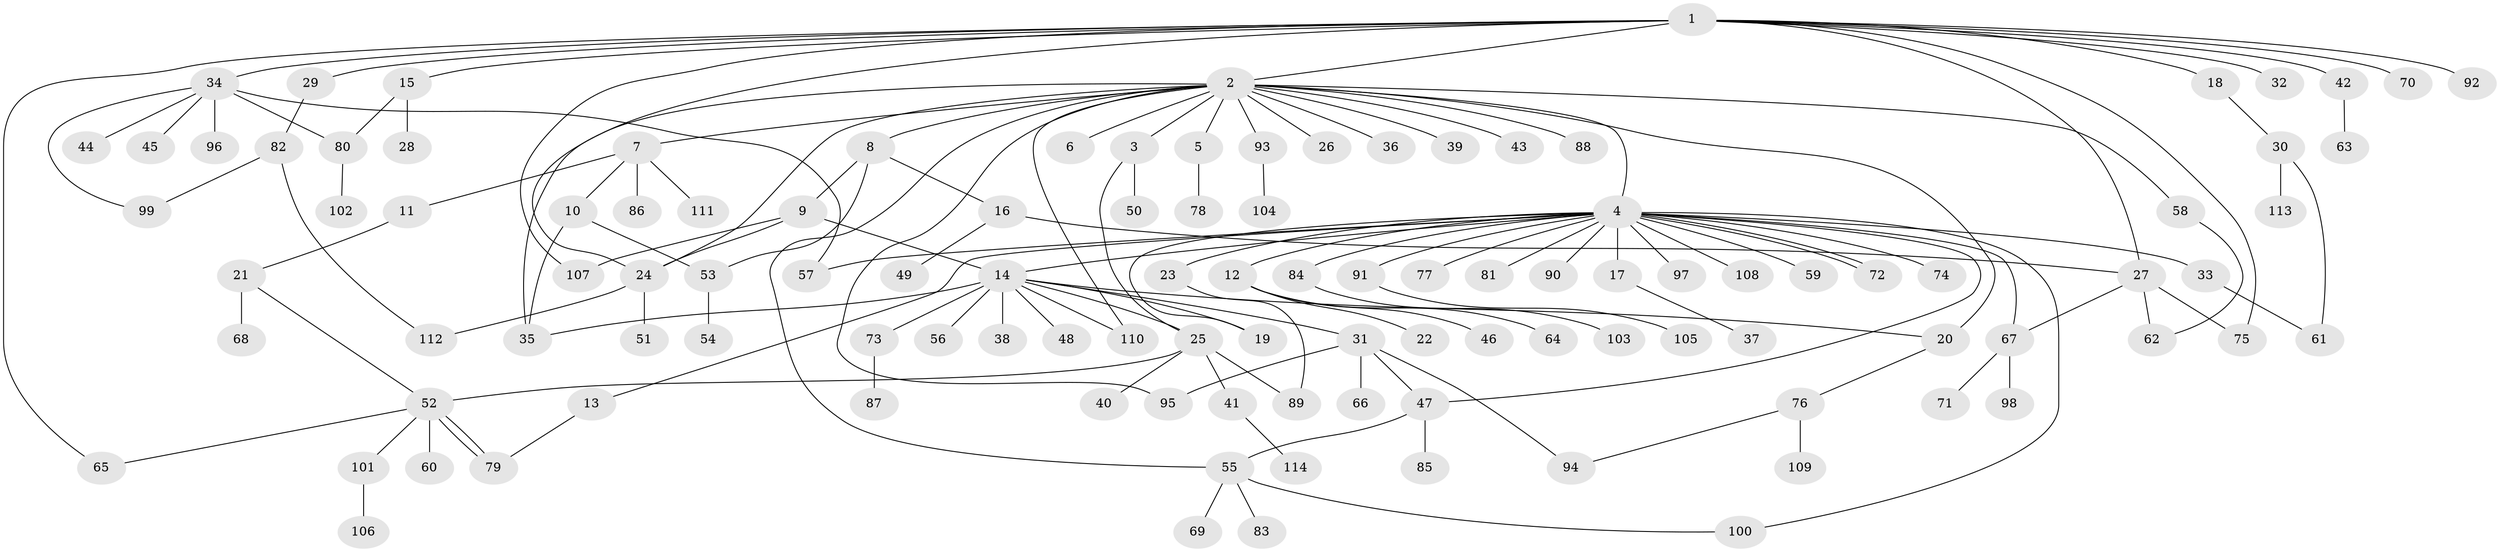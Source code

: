 // Generated by graph-tools (version 1.1) at 2025/01/03/09/25 03:01:52]
// undirected, 114 vertices, 144 edges
graph export_dot {
graph [start="1"]
  node [color=gray90,style=filled];
  1;
  2;
  3;
  4;
  5;
  6;
  7;
  8;
  9;
  10;
  11;
  12;
  13;
  14;
  15;
  16;
  17;
  18;
  19;
  20;
  21;
  22;
  23;
  24;
  25;
  26;
  27;
  28;
  29;
  30;
  31;
  32;
  33;
  34;
  35;
  36;
  37;
  38;
  39;
  40;
  41;
  42;
  43;
  44;
  45;
  46;
  47;
  48;
  49;
  50;
  51;
  52;
  53;
  54;
  55;
  56;
  57;
  58;
  59;
  60;
  61;
  62;
  63;
  64;
  65;
  66;
  67;
  68;
  69;
  70;
  71;
  72;
  73;
  74;
  75;
  76;
  77;
  78;
  79;
  80;
  81;
  82;
  83;
  84;
  85;
  86;
  87;
  88;
  89;
  90;
  91;
  92;
  93;
  94;
  95;
  96;
  97;
  98;
  99;
  100;
  101;
  102;
  103;
  104;
  105;
  106;
  107;
  108;
  109;
  110;
  111;
  112;
  113;
  114;
  1 -- 2;
  1 -- 15;
  1 -- 18;
  1 -- 24;
  1 -- 27;
  1 -- 29;
  1 -- 32;
  1 -- 34;
  1 -- 42;
  1 -- 65;
  1 -- 70;
  1 -- 75;
  1 -- 92;
  1 -- 107;
  2 -- 3;
  2 -- 4;
  2 -- 5;
  2 -- 6;
  2 -- 7;
  2 -- 8;
  2 -- 20;
  2 -- 24;
  2 -- 26;
  2 -- 35;
  2 -- 36;
  2 -- 39;
  2 -- 43;
  2 -- 55;
  2 -- 58;
  2 -- 88;
  2 -- 93;
  2 -- 95;
  2 -- 110;
  3 -- 25;
  3 -- 50;
  4 -- 12;
  4 -- 13;
  4 -- 14;
  4 -- 17;
  4 -- 19;
  4 -- 23;
  4 -- 33;
  4 -- 47;
  4 -- 57;
  4 -- 59;
  4 -- 67;
  4 -- 72;
  4 -- 72;
  4 -- 74;
  4 -- 77;
  4 -- 81;
  4 -- 84;
  4 -- 90;
  4 -- 91;
  4 -- 97;
  4 -- 100;
  4 -- 108;
  5 -- 78;
  7 -- 10;
  7 -- 11;
  7 -- 86;
  7 -- 111;
  8 -- 9;
  8 -- 16;
  8 -- 53;
  9 -- 14;
  9 -- 24;
  9 -- 107;
  10 -- 35;
  10 -- 53;
  11 -- 21;
  12 -- 22;
  12 -- 46;
  12 -- 64;
  13 -- 79;
  14 -- 19;
  14 -- 20;
  14 -- 25;
  14 -- 31;
  14 -- 35;
  14 -- 38;
  14 -- 48;
  14 -- 56;
  14 -- 73;
  14 -- 110;
  15 -- 28;
  15 -- 80;
  16 -- 27;
  16 -- 49;
  17 -- 37;
  18 -- 30;
  20 -- 76;
  21 -- 52;
  21 -- 68;
  23 -- 89;
  24 -- 51;
  24 -- 112;
  25 -- 40;
  25 -- 41;
  25 -- 52;
  25 -- 89;
  27 -- 62;
  27 -- 67;
  27 -- 75;
  29 -- 82;
  30 -- 61;
  30 -- 113;
  31 -- 47;
  31 -- 66;
  31 -- 94;
  31 -- 95;
  33 -- 61;
  34 -- 44;
  34 -- 45;
  34 -- 57;
  34 -- 80;
  34 -- 96;
  34 -- 99;
  41 -- 114;
  42 -- 63;
  47 -- 55;
  47 -- 85;
  52 -- 60;
  52 -- 65;
  52 -- 79;
  52 -- 79;
  52 -- 101;
  53 -- 54;
  55 -- 69;
  55 -- 83;
  55 -- 100;
  58 -- 62;
  67 -- 71;
  67 -- 98;
  73 -- 87;
  76 -- 94;
  76 -- 109;
  80 -- 102;
  82 -- 99;
  82 -- 112;
  84 -- 103;
  91 -- 105;
  93 -- 104;
  101 -- 106;
}
